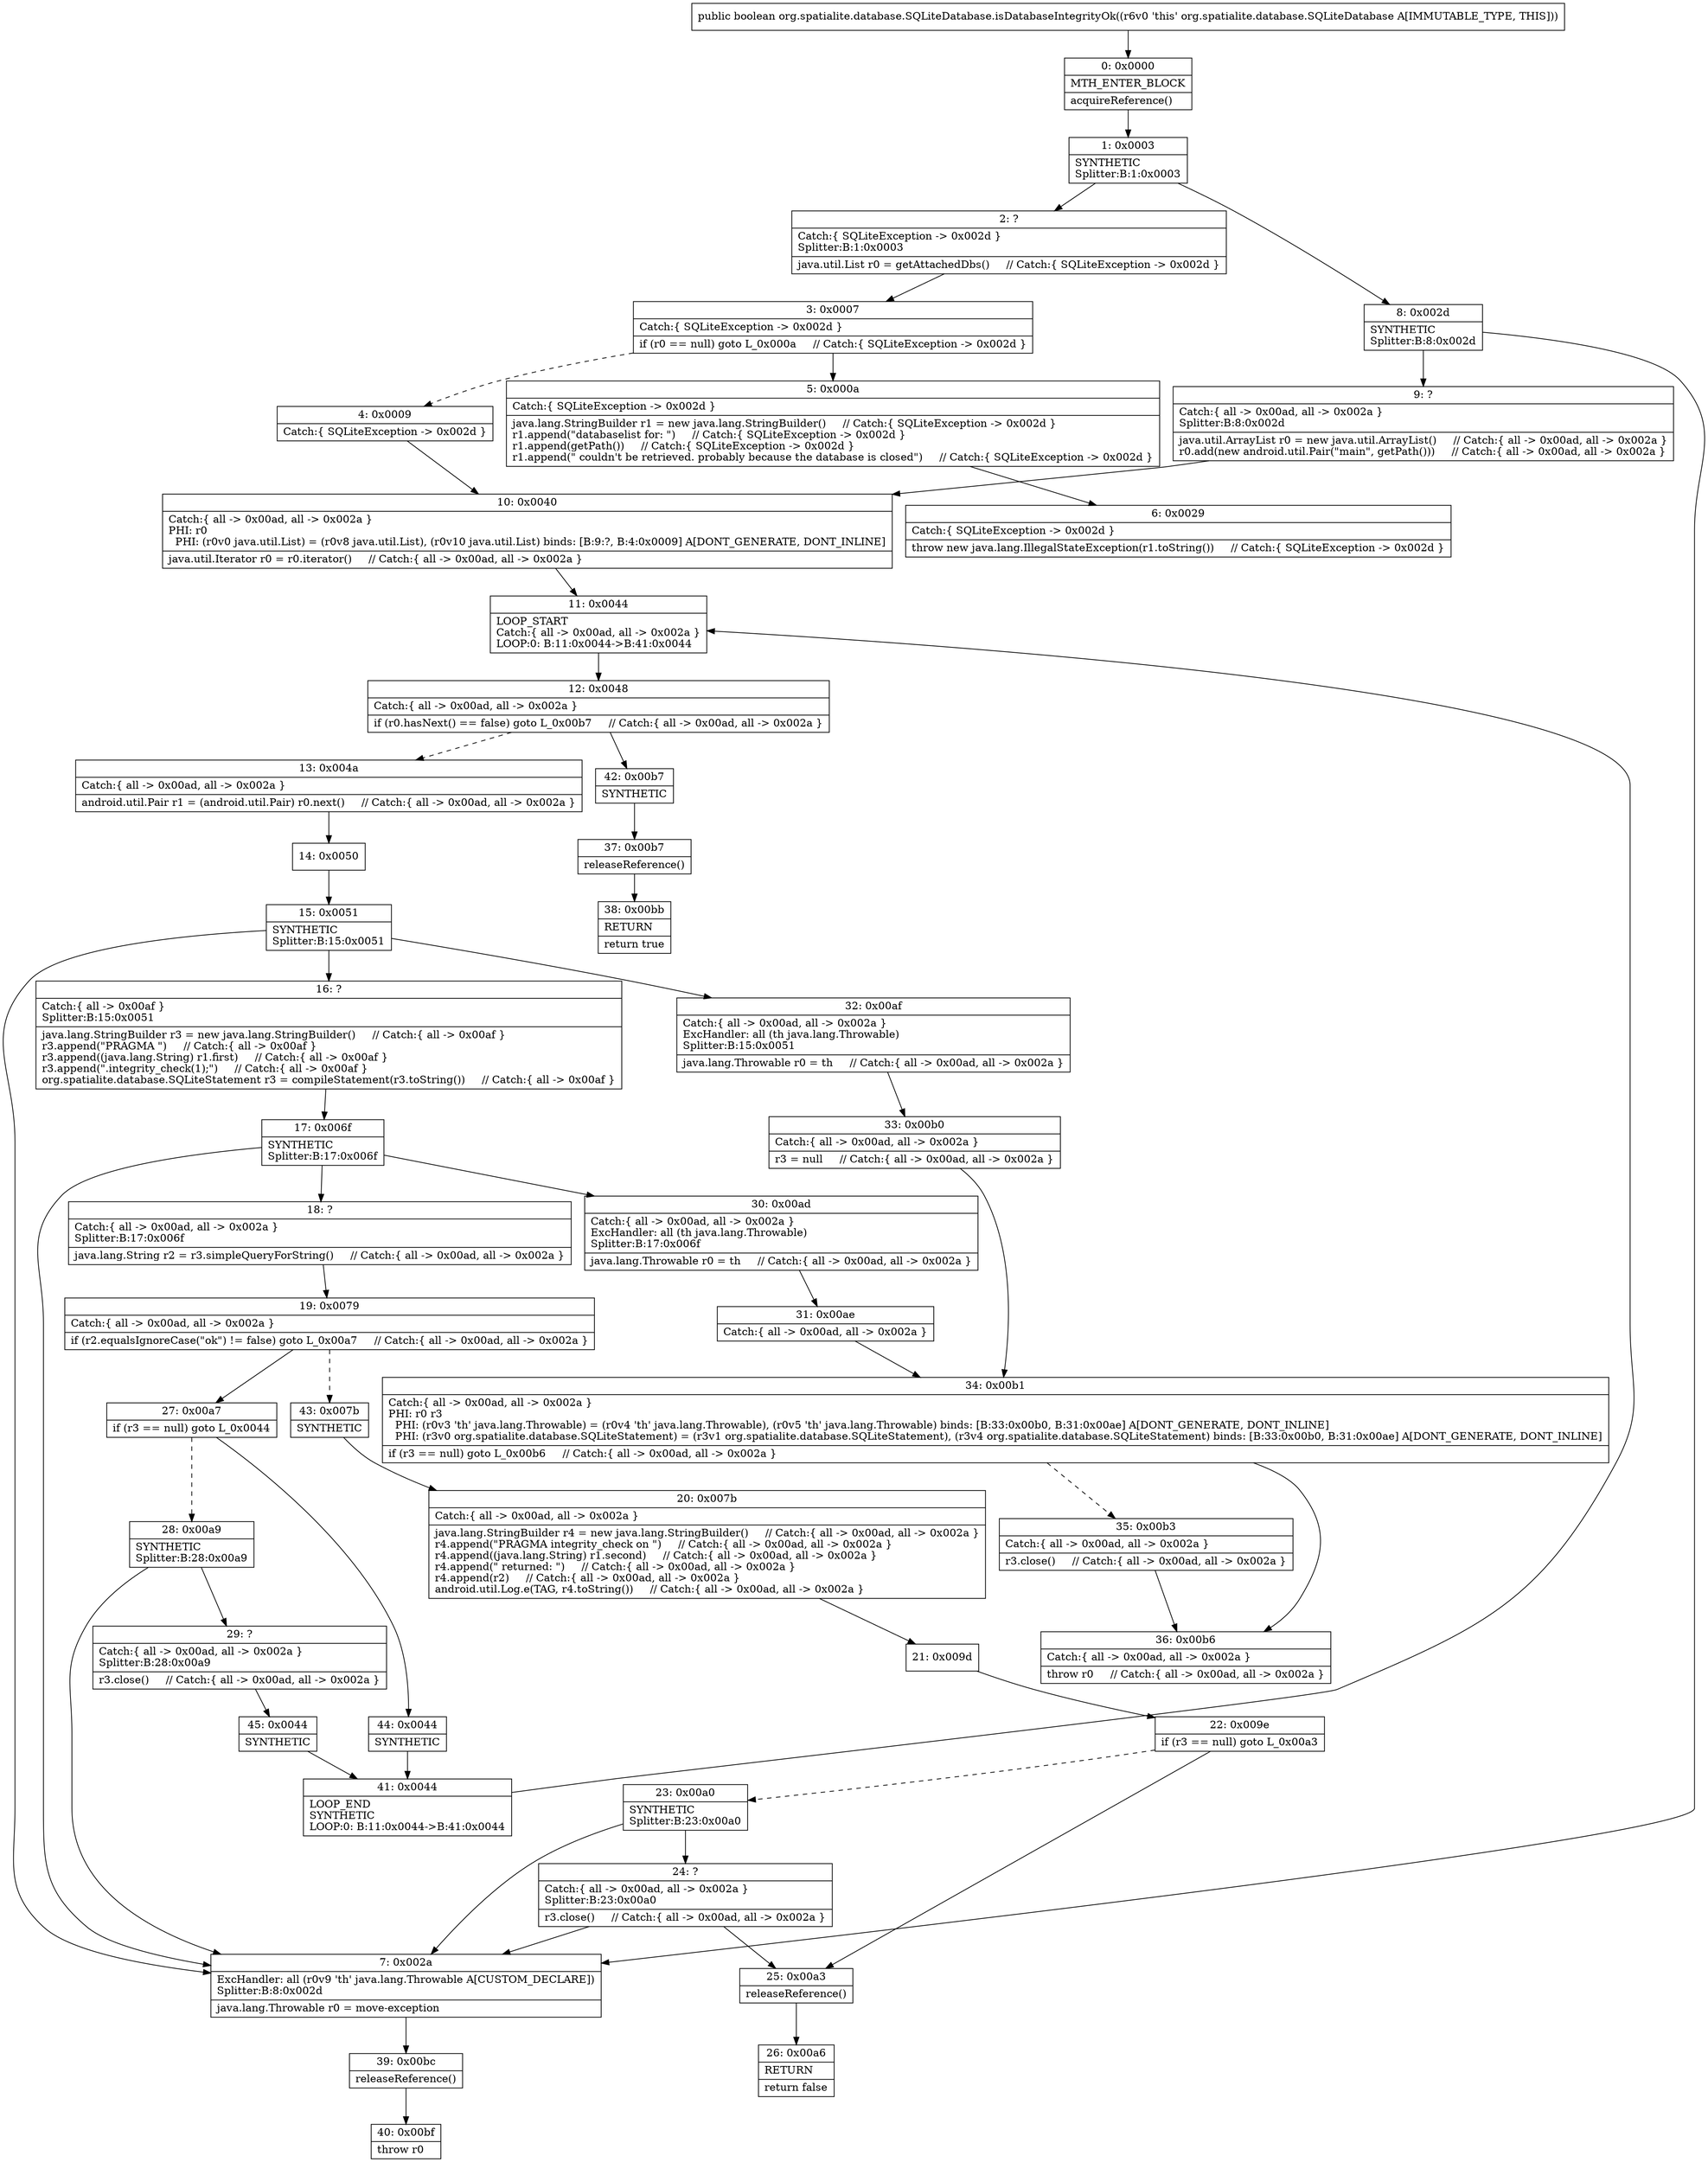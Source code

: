 digraph "CFG fororg.spatialite.database.SQLiteDatabase.isDatabaseIntegrityOk()Z" {
Node_0 [shape=record,label="{0\:\ 0x0000|MTH_ENTER_BLOCK\l|acquireReference()\l}"];
Node_1 [shape=record,label="{1\:\ 0x0003|SYNTHETIC\lSplitter:B:1:0x0003\l}"];
Node_2 [shape=record,label="{2\:\ ?|Catch:\{ SQLiteException \-\> 0x002d \}\lSplitter:B:1:0x0003\l|java.util.List r0 = getAttachedDbs()     \/\/ Catch:\{ SQLiteException \-\> 0x002d \}\l}"];
Node_3 [shape=record,label="{3\:\ 0x0007|Catch:\{ SQLiteException \-\> 0x002d \}\l|if (r0 == null) goto L_0x000a     \/\/ Catch:\{ SQLiteException \-\> 0x002d \}\l}"];
Node_4 [shape=record,label="{4\:\ 0x0009|Catch:\{ SQLiteException \-\> 0x002d \}\l}"];
Node_5 [shape=record,label="{5\:\ 0x000a|Catch:\{ SQLiteException \-\> 0x002d \}\l|java.lang.StringBuilder r1 = new java.lang.StringBuilder()     \/\/ Catch:\{ SQLiteException \-\> 0x002d \}\lr1.append(\"databaselist for: \")     \/\/ Catch:\{ SQLiteException \-\> 0x002d \}\lr1.append(getPath())     \/\/ Catch:\{ SQLiteException \-\> 0x002d \}\lr1.append(\" couldn't be retrieved. probably because the database is closed\")     \/\/ Catch:\{ SQLiteException \-\> 0x002d \}\l}"];
Node_6 [shape=record,label="{6\:\ 0x0029|Catch:\{ SQLiteException \-\> 0x002d \}\l|throw new java.lang.IllegalStateException(r1.toString())     \/\/ Catch:\{ SQLiteException \-\> 0x002d \}\l}"];
Node_7 [shape=record,label="{7\:\ 0x002a|ExcHandler: all (r0v9 'th' java.lang.Throwable A[CUSTOM_DECLARE])\lSplitter:B:8:0x002d\l|java.lang.Throwable r0 = move\-exception\l}"];
Node_8 [shape=record,label="{8\:\ 0x002d|SYNTHETIC\lSplitter:B:8:0x002d\l}"];
Node_9 [shape=record,label="{9\:\ ?|Catch:\{ all \-\> 0x00ad, all \-\> 0x002a \}\lSplitter:B:8:0x002d\l|java.util.ArrayList r0 = new java.util.ArrayList()     \/\/ Catch:\{ all \-\> 0x00ad, all \-\> 0x002a \}\lr0.add(new android.util.Pair(\"main\", getPath()))     \/\/ Catch:\{ all \-\> 0x00ad, all \-\> 0x002a \}\l}"];
Node_10 [shape=record,label="{10\:\ 0x0040|Catch:\{ all \-\> 0x00ad, all \-\> 0x002a \}\lPHI: r0 \l  PHI: (r0v0 java.util.List) = (r0v8 java.util.List), (r0v10 java.util.List) binds: [B:9:?, B:4:0x0009] A[DONT_GENERATE, DONT_INLINE]\l|java.util.Iterator r0 = r0.iterator()     \/\/ Catch:\{ all \-\> 0x00ad, all \-\> 0x002a \}\l}"];
Node_11 [shape=record,label="{11\:\ 0x0044|LOOP_START\lCatch:\{ all \-\> 0x00ad, all \-\> 0x002a \}\lLOOP:0: B:11:0x0044\-\>B:41:0x0044\l}"];
Node_12 [shape=record,label="{12\:\ 0x0048|Catch:\{ all \-\> 0x00ad, all \-\> 0x002a \}\l|if (r0.hasNext() == false) goto L_0x00b7     \/\/ Catch:\{ all \-\> 0x00ad, all \-\> 0x002a \}\l}"];
Node_13 [shape=record,label="{13\:\ 0x004a|Catch:\{ all \-\> 0x00ad, all \-\> 0x002a \}\l|android.util.Pair r1 = (android.util.Pair) r0.next()     \/\/ Catch:\{ all \-\> 0x00ad, all \-\> 0x002a \}\l}"];
Node_14 [shape=record,label="{14\:\ 0x0050}"];
Node_15 [shape=record,label="{15\:\ 0x0051|SYNTHETIC\lSplitter:B:15:0x0051\l}"];
Node_16 [shape=record,label="{16\:\ ?|Catch:\{ all \-\> 0x00af \}\lSplitter:B:15:0x0051\l|java.lang.StringBuilder r3 = new java.lang.StringBuilder()     \/\/ Catch:\{ all \-\> 0x00af \}\lr3.append(\"PRAGMA \")     \/\/ Catch:\{ all \-\> 0x00af \}\lr3.append((java.lang.String) r1.first)     \/\/ Catch:\{ all \-\> 0x00af \}\lr3.append(\".integrity_check(1);\")     \/\/ Catch:\{ all \-\> 0x00af \}\lorg.spatialite.database.SQLiteStatement r3 = compileStatement(r3.toString())     \/\/ Catch:\{ all \-\> 0x00af \}\l}"];
Node_17 [shape=record,label="{17\:\ 0x006f|SYNTHETIC\lSplitter:B:17:0x006f\l}"];
Node_18 [shape=record,label="{18\:\ ?|Catch:\{ all \-\> 0x00ad, all \-\> 0x002a \}\lSplitter:B:17:0x006f\l|java.lang.String r2 = r3.simpleQueryForString()     \/\/ Catch:\{ all \-\> 0x00ad, all \-\> 0x002a \}\l}"];
Node_19 [shape=record,label="{19\:\ 0x0079|Catch:\{ all \-\> 0x00ad, all \-\> 0x002a \}\l|if (r2.equalsIgnoreCase(\"ok\") != false) goto L_0x00a7     \/\/ Catch:\{ all \-\> 0x00ad, all \-\> 0x002a \}\l}"];
Node_20 [shape=record,label="{20\:\ 0x007b|Catch:\{ all \-\> 0x00ad, all \-\> 0x002a \}\l|java.lang.StringBuilder r4 = new java.lang.StringBuilder()     \/\/ Catch:\{ all \-\> 0x00ad, all \-\> 0x002a \}\lr4.append(\"PRAGMA integrity_check on \")     \/\/ Catch:\{ all \-\> 0x00ad, all \-\> 0x002a \}\lr4.append((java.lang.String) r1.second)     \/\/ Catch:\{ all \-\> 0x00ad, all \-\> 0x002a \}\lr4.append(\" returned: \")     \/\/ Catch:\{ all \-\> 0x00ad, all \-\> 0x002a \}\lr4.append(r2)     \/\/ Catch:\{ all \-\> 0x00ad, all \-\> 0x002a \}\landroid.util.Log.e(TAG, r4.toString())     \/\/ Catch:\{ all \-\> 0x00ad, all \-\> 0x002a \}\l}"];
Node_21 [shape=record,label="{21\:\ 0x009d}"];
Node_22 [shape=record,label="{22\:\ 0x009e|if (r3 == null) goto L_0x00a3\l}"];
Node_23 [shape=record,label="{23\:\ 0x00a0|SYNTHETIC\lSplitter:B:23:0x00a0\l}"];
Node_24 [shape=record,label="{24\:\ ?|Catch:\{ all \-\> 0x00ad, all \-\> 0x002a \}\lSplitter:B:23:0x00a0\l|r3.close()     \/\/ Catch:\{ all \-\> 0x00ad, all \-\> 0x002a \}\l}"];
Node_25 [shape=record,label="{25\:\ 0x00a3|releaseReference()\l}"];
Node_26 [shape=record,label="{26\:\ 0x00a6|RETURN\l|return false\l}"];
Node_27 [shape=record,label="{27\:\ 0x00a7|if (r3 == null) goto L_0x0044\l}"];
Node_28 [shape=record,label="{28\:\ 0x00a9|SYNTHETIC\lSplitter:B:28:0x00a9\l}"];
Node_29 [shape=record,label="{29\:\ ?|Catch:\{ all \-\> 0x00ad, all \-\> 0x002a \}\lSplitter:B:28:0x00a9\l|r3.close()     \/\/ Catch:\{ all \-\> 0x00ad, all \-\> 0x002a \}\l}"];
Node_30 [shape=record,label="{30\:\ 0x00ad|Catch:\{ all \-\> 0x00ad, all \-\> 0x002a \}\lExcHandler: all (th java.lang.Throwable)\lSplitter:B:17:0x006f\l|java.lang.Throwable r0 = th     \/\/ Catch:\{ all \-\> 0x00ad, all \-\> 0x002a \}\l}"];
Node_31 [shape=record,label="{31\:\ 0x00ae|Catch:\{ all \-\> 0x00ad, all \-\> 0x002a \}\l}"];
Node_32 [shape=record,label="{32\:\ 0x00af|Catch:\{ all \-\> 0x00ad, all \-\> 0x002a \}\lExcHandler: all (th java.lang.Throwable)\lSplitter:B:15:0x0051\l|java.lang.Throwable r0 = th     \/\/ Catch:\{ all \-\> 0x00ad, all \-\> 0x002a \}\l}"];
Node_33 [shape=record,label="{33\:\ 0x00b0|Catch:\{ all \-\> 0x00ad, all \-\> 0x002a \}\l|r3 = null     \/\/ Catch:\{ all \-\> 0x00ad, all \-\> 0x002a \}\l}"];
Node_34 [shape=record,label="{34\:\ 0x00b1|Catch:\{ all \-\> 0x00ad, all \-\> 0x002a \}\lPHI: r0 r3 \l  PHI: (r0v3 'th' java.lang.Throwable) = (r0v4 'th' java.lang.Throwable), (r0v5 'th' java.lang.Throwable) binds: [B:33:0x00b0, B:31:0x00ae] A[DONT_GENERATE, DONT_INLINE]\l  PHI: (r3v0 org.spatialite.database.SQLiteStatement) = (r3v1 org.spatialite.database.SQLiteStatement), (r3v4 org.spatialite.database.SQLiteStatement) binds: [B:33:0x00b0, B:31:0x00ae] A[DONT_GENERATE, DONT_INLINE]\l|if (r3 == null) goto L_0x00b6     \/\/ Catch:\{ all \-\> 0x00ad, all \-\> 0x002a \}\l}"];
Node_35 [shape=record,label="{35\:\ 0x00b3|Catch:\{ all \-\> 0x00ad, all \-\> 0x002a \}\l|r3.close()     \/\/ Catch:\{ all \-\> 0x00ad, all \-\> 0x002a \}\l}"];
Node_36 [shape=record,label="{36\:\ 0x00b6|Catch:\{ all \-\> 0x00ad, all \-\> 0x002a \}\l|throw r0     \/\/ Catch:\{ all \-\> 0x00ad, all \-\> 0x002a \}\l}"];
Node_37 [shape=record,label="{37\:\ 0x00b7|releaseReference()\l}"];
Node_38 [shape=record,label="{38\:\ 0x00bb|RETURN\l|return true\l}"];
Node_39 [shape=record,label="{39\:\ 0x00bc|releaseReference()\l}"];
Node_40 [shape=record,label="{40\:\ 0x00bf|throw r0\l}"];
Node_41 [shape=record,label="{41\:\ 0x0044|LOOP_END\lSYNTHETIC\lLOOP:0: B:11:0x0044\-\>B:41:0x0044\l}"];
Node_42 [shape=record,label="{42\:\ 0x00b7|SYNTHETIC\l}"];
Node_43 [shape=record,label="{43\:\ 0x007b|SYNTHETIC\l}"];
Node_44 [shape=record,label="{44\:\ 0x0044|SYNTHETIC\l}"];
Node_45 [shape=record,label="{45\:\ 0x0044|SYNTHETIC\l}"];
MethodNode[shape=record,label="{public boolean org.spatialite.database.SQLiteDatabase.isDatabaseIntegrityOk((r6v0 'this' org.spatialite.database.SQLiteDatabase A[IMMUTABLE_TYPE, THIS])) }"];
MethodNode -> Node_0;
Node_0 -> Node_1;
Node_1 -> Node_2;
Node_1 -> Node_8;
Node_2 -> Node_3;
Node_3 -> Node_4[style=dashed];
Node_3 -> Node_5;
Node_4 -> Node_10;
Node_5 -> Node_6;
Node_7 -> Node_39;
Node_8 -> Node_9;
Node_8 -> Node_7;
Node_9 -> Node_10;
Node_10 -> Node_11;
Node_11 -> Node_12;
Node_12 -> Node_13[style=dashed];
Node_12 -> Node_42;
Node_13 -> Node_14;
Node_14 -> Node_15;
Node_15 -> Node_16;
Node_15 -> Node_32;
Node_15 -> Node_7;
Node_16 -> Node_17;
Node_17 -> Node_18;
Node_17 -> Node_30;
Node_17 -> Node_7;
Node_18 -> Node_19;
Node_19 -> Node_27;
Node_19 -> Node_43[style=dashed];
Node_20 -> Node_21;
Node_21 -> Node_22;
Node_22 -> Node_23[style=dashed];
Node_22 -> Node_25;
Node_23 -> Node_24;
Node_23 -> Node_7;
Node_24 -> Node_25;
Node_24 -> Node_7;
Node_25 -> Node_26;
Node_27 -> Node_28[style=dashed];
Node_27 -> Node_44;
Node_28 -> Node_29;
Node_28 -> Node_7;
Node_29 -> Node_45;
Node_30 -> Node_31;
Node_31 -> Node_34;
Node_32 -> Node_33;
Node_33 -> Node_34;
Node_34 -> Node_35[style=dashed];
Node_34 -> Node_36;
Node_35 -> Node_36;
Node_37 -> Node_38;
Node_39 -> Node_40;
Node_41 -> Node_11;
Node_42 -> Node_37;
Node_43 -> Node_20;
Node_44 -> Node_41;
Node_45 -> Node_41;
}

